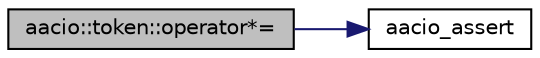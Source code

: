 digraph "aacio::token::operator*="
{
  edge [fontname="Helvetica",fontsize="10",labelfontname="Helvetica",labelfontsize="10"];
  node [fontname="Helvetica",fontsize="10",shape=record];
  rankdir="LR";
  Node6 [label="aacio::token::operator*=",height=0.2,width=0.4,color="black", fillcolor="grey75", style="filled", fontcolor="black"];
  Node6 -> Node7 [color="midnightblue",fontsize="10",style="solid"];
  Node7 [label="aacio_assert",height=0.2,width=0.4,color="black", fillcolor="white", style="filled",URL="$group__systemcapi.html#gaf5c36ddbe4ddd977456ac9aefcdb923f",tooltip="Aborts processing of this action and unwinds all pending changes. "];
}
